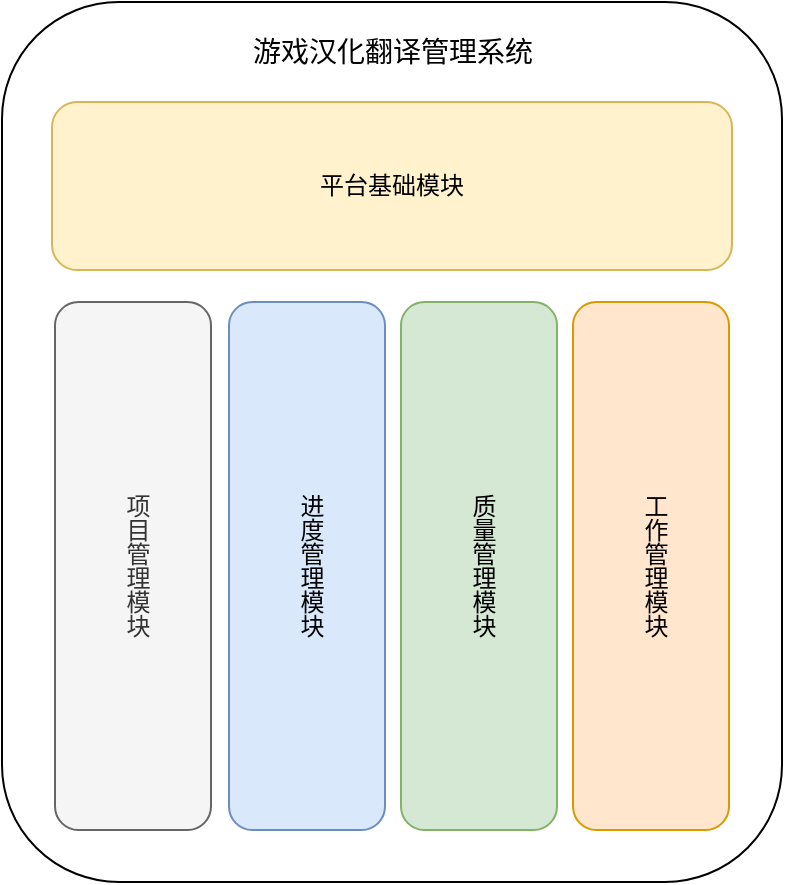 <mxfile version="24.2.5" type="github">
  <diagram name="第 1 页" id="yD5oL04kpRb094ojWVLJ">
    <mxGraphModel dx="695" dy="564" grid="1" gridSize="10" guides="1" tooltips="1" connect="1" arrows="1" fold="1" page="1" pageScale="1" pageWidth="827" pageHeight="1169" math="0" shadow="0">
      <root>
        <mxCell id="0" />
        <mxCell id="1" parent="0" />
        <mxCell id="zvsq0e2OFHEPThGRjLgI-11" value="" style="rounded=1;whiteSpace=wrap;html=1;" vertex="1" parent="1">
          <mxGeometry x="50" y="80" width="390" height="440" as="geometry" />
        </mxCell>
        <mxCell id="zvsq0e2OFHEPThGRjLgI-12" value="平台基础模块" style="rounded=1;whiteSpace=wrap;html=1;fillColor=#fff2cc;strokeColor=#d6b656;" vertex="1" parent="1">
          <mxGeometry x="75" y="130" width="340" height="84" as="geometry" />
        </mxCell>
        <mxCell id="zvsq0e2OFHEPThGRjLgI-13" value="项目管理模块" style="rounded=1;whiteSpace=wrap;html=1;fillColor=#f5f5f5;fontColor=#333333;strokeColor=#666666;horizontal=1;textDirection=vertical-lr;" vertex="1" parent="1">
          <mxGeometry x="76.5" y="230" width="78" height="264" as="geometry" />
        </mxCell>
        <mxCell id="zvsq0e2OFHEPThGRjLgI-17" value="进度管理模块" style="rounded=1;whiteSpace=wrap;html=1;fillColor=#dae8fc;strokeColor=#6c8ebf;horizontal=1;textDirection=vertical-lr;" vertex="1" parent="1">
          <mxGeometry x="163.5" y="230" width="78" height="264" as="geometry" />
        </mxCell>
        <mxCell id="zvsq0e2OFHEPThGRjLgI-18" value="质量管理模块" style="rounded=1;whiteSpace=wrap;html=1;fillColor=#d5e8d4;strokeColor=#82b366;horizontal=1;textDirection=vertical-lr;" vertex="1" parent="1">
          <mxGeometry x="249.5" y="230" width="78" height="264" as="geometry" />
        </mxCell>
        <mxCell id="zvsq0e2OFHEPThGRjLgI-19" value="工作管理模块" style="rounded=1;whiteSpace=wrap;html=1;fillColor=#ffe6cc;strokeColor=#d79b00;horizontal=1;textDirection=vertical-lr;" vertex="1" parent="1">
          <mxGeometry x="335.5" y="230" width="78" height="264" as="geometry" />
        </mxCell>
        <mxCell id="zvsq0e2OFHEPThGRjLgI-20" value="&lt;span style=&quot;font-size:10.5pt;mso-bidi-font-size:11.0pt;&lt;br/&gt;font-family:等线;mso-ascii-theme-font:minor-latin;mso-fareast-theme-font:minor-fareast;&lt;br/&gt;mso-hansi-theme-font:minor-latin;mso-bidi-font-family:&amp;quot;Times New Roman&amp;quot;;&lt;br/&gt;mso-bidi-theme-font:minor-bidi;mso-ansi-language:EN-US;mso-fareast-language:&lt;br/&gt;ZH-CN;mso-bidi-language:AR-SA&quot;&gt;游戏汉化翻译管理系统&lt;/span&gt;" style="text;html=1;align=center;verticalAlign=middle;resizable=0;points=[];autosize=1;strokeColor=none;fillColor=none;" vertex="1" parent="1">
          <mxGeometry x="165" y="90" width="160" height="30" as="geometry" />
        </mxCell>
      </root>
    </mxGraphModel>
  </diagram>
</mxfile>
